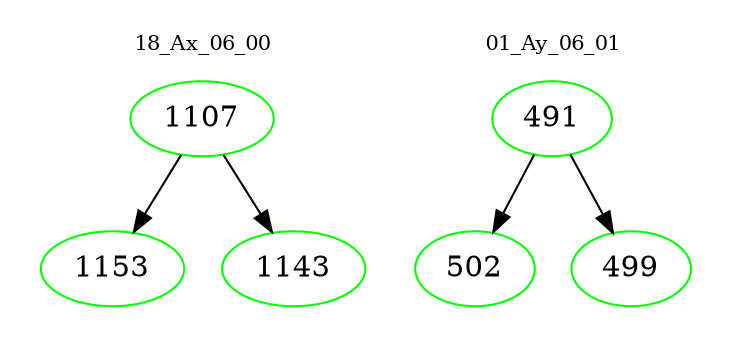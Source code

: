 digraph{
subgraph cluster_0 {
color = white
label = "18_Ax_06_00";
fontsize=10;
T0_1107 [label="1107", color="green"]
T0_1107 -> T0_1153 [color="black"]
T0_1153 [label="1153", color="green"]
T0_1107 -> T0_1143 [color="black"]
T0_1143 [label="1143", color="green"]
}
subgraph cluster_1 {
color = white
label = "01_Ay_06_01";
fontsize=10;
T1_491 [label="491", color="green"]
T1_491 -> T1_502 [color="black"]
T1_502 [label="502", color="green"]
T1_491 -> T1_499 [color="black"]
T1_499 [label="499", color="green"]
}
}

